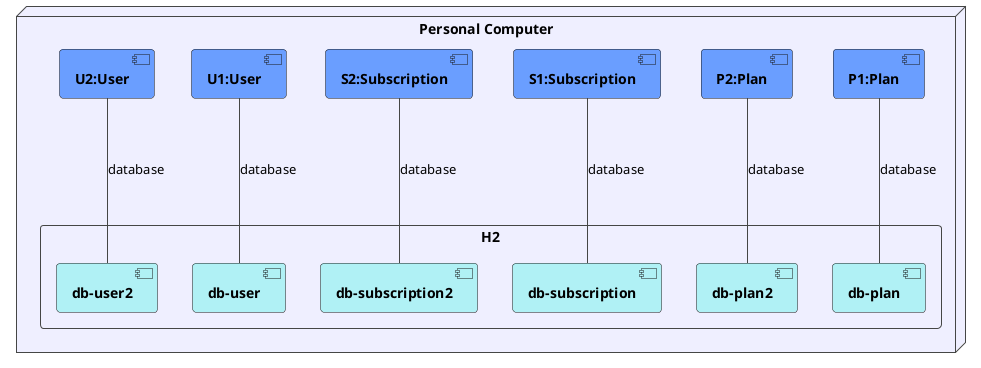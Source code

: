 @startuml
'https://plantuml.com/deployment-diagram

!theme toy

skinparam backgroundColor Transparent
skinparam nodeBackgroundColor MOTIVATION

skinparam componentFontStyle bold

node "Personal Computer" as sisdi {
    component "P1:Plan" as p1 #6A9EFF
    component "P2:Plan" as p2 #6A9EFF
    component "S1:Subscription" as s1 #6A9EFF
    component "S2:Subscription" as s2 #6A9EFF
    component "U1:User" as u1 #6A9EFF
    component "U2:User" as u2 #6A9EFF

    rectangle "H2" as h2  {
        component "db-plan" as dbp #b0f1f5
        component "db-plan2" as dbp2 #b0f1f5
        component "db-subscription" as dbs #b0f1f5
        component "db-subscription2" as dbs2 #b0f1f5
        component "db-user" as dbu #b0f1f5
        component "db-user2" as dbu2 #b0f1f5
    }
}



p1 --- dbp : database
p2 --- dbp2: database
s1 --- dbs: database
s2 --- dbs2: database
u1 --- dbu: database
u2 --- dbu2: database

@enduml
